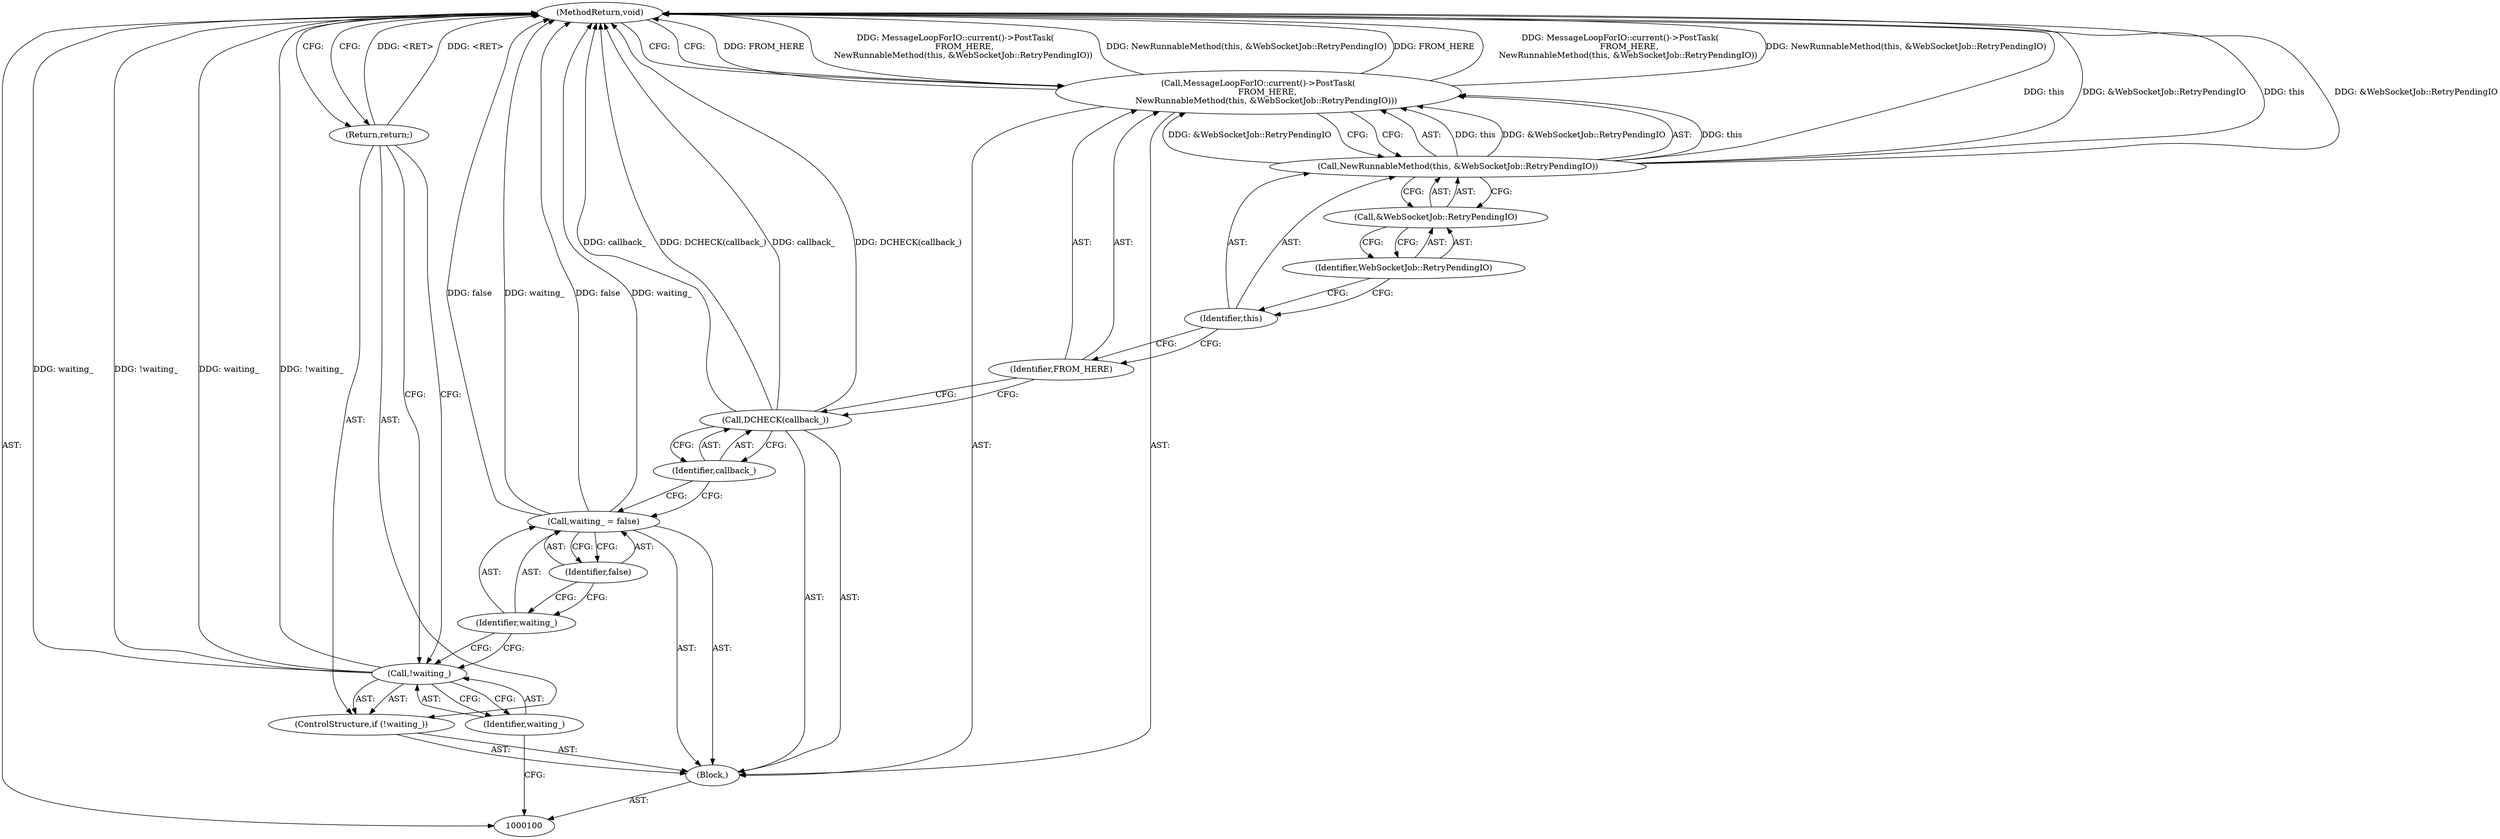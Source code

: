 digraph "1_Chrome_5dc90e57abcc7f0489e7ae09a3e687e9c6f4fad5_1" {
"1000117" [label="(MethodReturn,void)"];
"1000101" [label="(Block,)"];
"1000102" [label="(ControlStructure,if (!waiting_))"];
"1000103" [label="(Call,!waiting_)"];
"1000104" [label="(Identifier,waiting_)"];
"1000105" [label="(Return,return;)"];
"1000108" [label="(Identifier,false)"];
"1000106" [label="(Call,waiting_ = false)"];
"1000107" [label="(Identifier,waiting_)"];
"1000110" [label="(Identifier,callback_)"];
"1000109" [label="(Call,DCHECK(callback_))"];
"1000111" [label="(Call,MessageLoopForIO::current()->PostTask(\n       FROM_HERE,\n      NewRunnableMethod(this, &WebSocketJob::RetryPendingIO)))"];
"1000112" [label="(Identifier,FROM_HERE)"];
"1000114" [label="(Identifier,this)"];
"1000115" [label="(Call,&WebSocketJob::RetryPendingIO)"];
"1000116" [label="(Identifier,WebSocketJob::RetryPendingIO)"];
"1000113" [label="(Call,NewRunnableMethod(this, &WebSocketJob::RetryPendingIO))"];
"1000117" -> "1000100"  [label="AST: "];
"1000117" -> "1000105"  [label="CFG: "];
"1000117" -> "1000111"  [label="CFG: "];
"1000106" -> "1000117"  [label="DDG: false"];
"1000106" -> "1000117"  [label="DDG: waiting_"];
"1000103" -> "1000117"  [label="DDG: waiting_"];
"1000103" -> "1000117"  [label="DDG: !waiting_"];
"1000113" -> "1000117"  [label="DDG: this"];
"1000113" -> "1000117"  [label="DDG: &WebSocketJob::RetryPendingIO"];
"1000111" -> "1000117"  [label="DDG: FROM_HERE"];
"1000111" -> "1000117"  [label="DDG: MessageLoopForIO::current()->PostTask(\n       FROM_HERE,\n      NewRunnableMethod(this, &WebSocketJob::RetryPendingIO))"];
"1000111" -> "1000117"  [label="DDG: NewRunnableMethod(this, &WebSocketJob::RetryPendingIO)"];
"1000109" -> "1000117"  [label="DDG: callback_"];
"1000109" -> "1000117"  [label="DDG: DCHECK(callback_)"];
"1000105" -> "1000117"  [label="DDG: <RET>"];
"1000101" -> "1000100"  [label="AST: "];
"1000102" -> "1000101"  [label="AST: "];
"1000106" -> "1000101"  [label="AST: "];
"1000109" -> "1000101"  [label="AST: "];
"1000111" -> "1000101"  [label="AST: "];
"1000102" -> "1000101"  [label="AST: "];
"1000103" -> "1000102"  [label="AST: "];
"1000105" -> "1000102"  [label="AST: "];
"1000103" -> "1000102"  [label="AST: "];
"1000103" -> "1000104"  [label="CFG: "];
"1000104" -> "1000103"  [label="AST: "];
"1000105" -> "1000103"  [label="CFG: "];
"1000107" -> "1000103"  [label="CFG: "];
"1000103" -> "1000117"  [label="DDG: waiting_"];
"1000103" -> "1000117"  [label="DDG: !waiting_"];
"1000104" -> "1000103"  [label="AST: "];
"1000104" -> "1000100"  [label="CFG: "];
"1000103" -> "1000104"  [label="CFG: "];
"1000105" -> "1000102"  [label="AST: "];
"1000105" -> "1000103"  [label="CFG: "];
"1000117" -> "1000105"  [label="CFG: "];
"1000105" -> "1000117"  [label="DDG: <RET>"];
"1000108" -> "1000106"  [label="AST: "];
"1000108" -> "1000107"  [label="CFG: "];
"1000106" -> "1000108"  [label="CFG: "];
"1000106" -> "1000101"  [label="AST: "];
"1000106" -> "1000108"  [label="CFG: "];
"1000107" -> "1000106"  [label="AST: "];
"1000108" -> "1000106"  [label="AST: "];
"1000110" -> "1000106"  [label="CFG: "];
"1000106" -> "1000117"  [label="DDG: false"];
"1000106" -> "1000117"  [label="DDG: waiting_"];
"1000107" -> "1000106"  [label="AST: "];
"1000107" -> "1000103"  [label="CFG: "];
"1000108" -> "1000107"  [label="CFG: "];
"1000110" -> "1000109"  [label="AST: "];
"1000110" -> "1000106"  [label="CFG: "];
"1000109" -> "1000110"  [label="CFG: "];
"1000109" -> "1000101"  [label="AST: "];
"1000109" -> "1000110"  [label="CFG: "];
"1000110" -> "1000109"  [label="AST: "];
"1000112" -> "1000109"  [label="CFG: "];
"1000109" -> "1000117"  [label="DDG: callback_"];
"1000109" -> "1000117"  [label="DDG: DCHECK(callback_)"];
"1000111" -> "1000101"  [label="AST: "];
"1000111" -> "1000113"  [label="CFG: "];
"1000112" -> "1000111"  [label="AST: "];
"1000113" -> "1000111"  [label="AST: "];
"1000117" -> "1000111"  [label="CFG: "];
"1000111" -> "1000117"  [label="DDG: FROM_HERE"];
"1000111" -> "1000117"  [label="DDG: MessageLoopForIO::current()->PostTask(\n       FROM_HERE,\n      NewRunnableMethod(this, &WebSocketJob::RetryPendingIO))"];
"1000111" -> "1000117"  [label="DDG: NewRunnableMethod(this, &WebSocketJob::RetryPendingIO)"];
"1000113" -> "1000111"  [label="DDG: this"];
"1000113" -> "1000111"  [label="DDG: &WebSocketJob::RetryPendingIO"];
"1000112" -> "1000111"  [label="AST: "];
"1000112" -> "1000109"  [label="CFG: "];
"1000114" -> "1000112"  [label="CFG: "];
"1000114" -> "1000113"  [label="AST: "];
"1000114" -> "1000112"  [label="CFG: "];
"1000116" -> "1000114"  [label="CFG: "];
"1000115" -> "1000113"  [label="AST: "];
"1000115" -> "1000116"  [label="CFG: "];
"1000116" -> "1000115"  [label="AST: "];
"1000113" -> "1000115"  [label="CFG: "];
"1000116" -> "1000115"  [label="AST: "];
"1000116" -> "1000114"  [label="CFG: "];
"1000115" -> "1000116"  [label="CFG: "];
"1000113" -> "1000111"  [label="AST: "];
"1000113" -> "1000115"  [label="CFG: "];
"1000114" -> "1000113"  [label="AST: "];
"1000115" -> "1000113"  [label="AST: "];
"1000111" -> "1000113"  [label="CFG: "];
"1000113" -> "1000117"  [label="DDG: this"];
"1000113" -> "1000117"  [label="DDG: &WebSocketJob::RetryPendingIO"];
"1000113" -> "1000111"  [label="DDG: this"];
"1000113" -> "1000111"  [label="DDG: &WebSocketJob::RetryPendingIO"];
}
